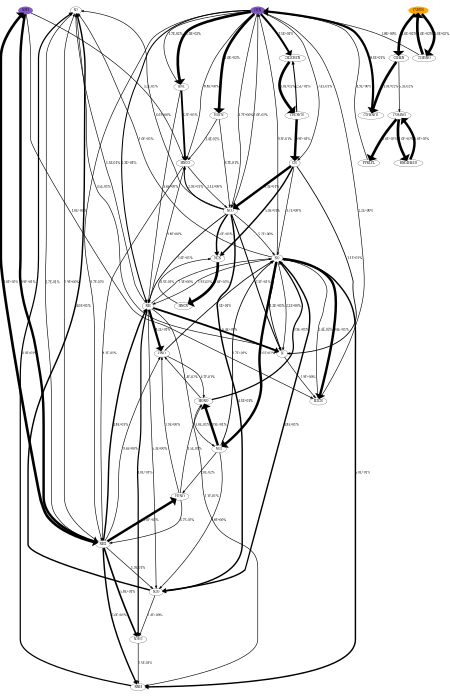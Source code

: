 digraph {
    graph [b="0,0,1558,558", rankdir=TB, center=true, splines=True, size="3,5!", dpi=400, ratio="fill"];
	NO -> N2 [label="1.0E+01%" fontcolor=black fontname=serif fontsize=16 penwidth=3]
	NO -> NNH [label="5.0E+01%" fontcolor=black fontname=serif fontsize=16 penwidth=7]
	NO -> NH [label="1.9E-02%" fontcolor=black fontname=serif fontsize=16 penwidth=3]
	NO -> N [label="2.2E+00%" fontcolor=black fontname=serif fontsize=16 penwidth=3]
	NO -> N2O [label="4.8E+01%" fontcolor=black fontname=serif fontsize=16 penwidth=7]
	NO -> NO2 [label="1.0E+02%" fontcolor=black fontname=serif fontsize=16 penwidth=12]
	NO -> HCN [label="9.3E-01%" fontcolor=black fontname=serif fontsize=16 penwidth=3]
	NO -> H2CN [label="9.6E+01%" fontcolor=black fontname=serif fontsize=16 penwidth=12]
	NO2 -> HONO [label="9.9E+01%" fontcolor=black fontname=serif fontsize=16 penwidth=12]
	NO2 -> H2NO [label="2.0E-02%" fontcolor=black fontname=serif fontsize=16 penwidth=3]
	NO2 -> N2O [label="1.8E+00%" fontcolor=black fontname=serif fontsize=16 penwidth=3]
	NO2 -> NO [label="1.7E+01%" fontcolor=black fontname=serif fontsize=16 penwidth=4]
	N -> N2 [label="3.5E-01%" fontcolor=black fontname=serif fontsize=16 penwidth=3]
	N -> NO [label="1.3E+01%" fontcolor=black fontname=serif fontsize=16 penwidth=4]
	N -> H2CN [label="2.9E+00%" fontcolor=black fontname=serif fontsize=16 penwidth=3]
	HCN -> NH2 [label="9.7E-02%" fontcolor=black fontname=serif fontsize=16 penwidth=3]
	HCN -> NH [label="2.3E+01%" fontcolor=black fontname=serif fontsize=16 penwidth=5]
	HCN -> HNC [label="1.0E+02%" fontcolor=black fontname=serif fontsize=16 penwidth=13]
	HCN -> CN [label="7.4E-01%" fontcolor=black fontname=serif fontsize=16 penwidth=3]
	HCN -> HNCO [label="8.8E+00%" fontcolor=black fontname=serif fontsize=16 penwidth=3]
	HCN -> NCO [label="4.7E+00%" fontcolor=black fontname=serif fontsize=16 penwidth=3]
	HCN -> CH2CHCN [label="7.5E+01%" fontcolor=black fontname=serif fontsize=16 penwidth=10]
	HCN -> HOCN [label="1.0E+02%" fontcolor=black fontname=serif fontsize=16 penwidth=13]
	H2CN -> NO [label="2.4E-02%" fontcolor=black fontname=serif fontsize=16 penwidth=3]
	H2CN -> HCN [label="2.2E+00%" fontcolor=black fontname=serif fontsize=16 penwidth=3]
	N2O -> N2 [label="4.0E+01%" fontcolor=black fontname=serif fontsize=16 penwidth=7]
	N2O -> N2H2 [label="2.4E+00%" fontcolor=black fontname=serif fontsize=16 penwidth=3]
	NH3 -> NH2 [label="9.9E+01%" fontcolor=black fontname=serif fontsize=16 penwidth=12]
	NH3 -> HNCO [label="3.2E-01%" fontcolor=black fontname=serif fontsize=16 penwidth=3]
	NH3 -> H2CN [label="1.0E+00%" fontcolor=black fontname=serif fontsize=16 penwidth=3]
	N2 -> NH2 [label="1.7E-01%" fontcolor=black fontname=serif fontsize=16 penwidth=3]
	C5H5N -> C5H4N [label="1.0E+02%" fontcolor=black fontname=serif fontsize=16 penwidth=13]
	C5H5N -> C5H5NO [label="1.0E+02%" fontcolor=black fontname=serif fontsize=16 penwidth=13]
	NNH -> N2 [label="4.0E+01%" fontcolor=black fontname=serif fontsize=16 penwidth=6]
	NH -> N2 [label="1.5E-01%" fontcolor=black fontname=serif fontsize=16 penwidth=3]
	NH -> N2H2 [label="4.0E+01%" fontcolor=black fontname=serif fontsize=16 penwidth=6]
	NH -> NNH [label="1.1E-01%" fontcolor=black fontname=serif fontsize=16 penwidth=3]
	NH -> HNO [label="8.2E+01%" fontcolor=black fontname=serif fontsize=16 penwidth=11]
	NH -> N [label="6.4E+01%" fontcolor=black fontname=serif fontsize=16 penwidth=9]
	NH -> N2O [label="5.3E+00%" fontcolor=black fontname=serif fontsize=16 penwidth=3]
	NH -> NO [label="7.3E+00%" fontcolor=black fontname=serif fontsize=16 penwidth=3]
	HONO -> HNO [label="1.4E-02%" fontcolor=black fontname=serif fontsize=16 penwidth=3]
	HONO -> NO [label="3.9E+01%" fontcolor=black fontname=serif fontsize=16 penwidth=6]
	HONO -> NO2 [label="3.0E-01%" fontcolor=black fontname=serif fontsize=16 penwidth=3]
	H2NO -> NH2 [label="6.7E-02%" fontcolor=black fontname=serif fontsize=16 penwidth=3]
	H2NO -> HNO [label="7.9E+00%" fontcolor=black fontname=serif fontsize=16 penwidth=3]
	H2NO -> HONO [label="1.5E-01%" fontcolor=black fontname=serif fontsize=16 penwidth=3]
	NH2 -> N2 [label="2.9E+00%" fontcolor=black fontname=serif fontsize=16 penwidth=3]
	NH2 -> N2H2 [label="5.8E+01%" fontcolor=black fontname=serif fontsize=16 penwidth=8]
	NH2 -> NNH [label="5.0E+01%" fontcolor=black fontname=serif fontsize=16 penwidth=7]
	NH2 -> NH [label="4.8E+01%" fontcolor=black fontname=serif fontsize=16 penwidth=7]
	NH2 -> HNO [label="9.6E+00%" fontcolor=black fontname=serif fontsize=16 penwidth=3]
	NH2 -> H2NO [label="1.0E+02%" fontcolor=black fontname=serif fontsize=16 penwidth=12]
	NH2 -> N2O [label="1.9E-01%" fontcolor=black fontname=serif fontsize=16 penwidth=3]
	NH2 -> NH3 [label="1.0E+02%" fontcolor=black fontname=serif fontsize=16 penwidth=13]
	HNC -> NH [label="3.6E+00%" fontcolor=black fontname=serif fontsize=16 penwidth=3]
	HNC -> HCN [label="1.7E-02%" fontcolor=black fontname=serif fontsize=16 penwidth=3]
	HNC -> HNCO [label="6.2E+01%" fontcolor=black fontname=serif fontsize=16 penwidth=9]
	CN -> N [label="1.1E+01%" fontcolor=black fontname=serif fontsize=16 penwidth=4]
	CN -> NO [label="3.7E+00%" fontcolor=black fontname=serif fontsize=16 penwidth=3]
	CN -> NCO [label="9.3E+01%" fontcolor=black fontname=serif fontsize=16 penwidth=12]
	CN -> NCN [label="5.0E+01%" fontcolor=black fontname=serif fontsize=16 penwidth=7]
	HNCO -> NH2 [label="8.1E-01%" fontcolor=black fontname=serif fontsize=16 penwidth=3]
	HNCO -> NH [label="9.8E+00%" fontcolor=black fontname=serif fontsize=16 penwidth=3]
	HNCO -> NCO [label="2.1E+00%" fontcolor=black fontname=serif fontsize=16 penwidth=3]
	NCO -> N2 [label="6.6E+00%" fontcolor=black fontname=serif fontsize=16 penwidth=3]
	NCO -> NH [label="1.6E+01%" fontcolor=black fontname=serif fontsize=16 penwidth=4]
	NCO -> N [label="2.3E+01%" fontcolor=black fontname=serif fontsize=16 penwidth=5]
	NCO -> N2O [label="4.5E+01%" fontcolor=black fontname=serif fontsize=16 penwidth=7]
	NCO -> NO [label="5.2E+00%" fontcolor=black fontname=serif fontsize=16 penwidth=3]
	NCO -> HCN [label="1.0E-02%" fontcolor=black fontname=serif fontsize=16 penwidth=3]
	NCO -> HNCO [label="2.9E+01%" fontcolor=black fontname=serif fontsize=16 penwidth=5]
	NCO -> NCN [label="5.0E+01%" fontcolor=black fontname=serif fontsize=16 penwidth=7]
	CH2CHCN -> CHCHCN [label="1.0E+02%" fontcolor=black fontname=serif fontsize=16 penwidth=13]
	HOCN -> HNCO [label="1.4E-02%" fontcolor=black fontname=serif fontsize=16 penwidth=3]
	HOCN -> NCO [label="6.7E-01%" fontcolor=black fontname=serif fontsize=16 penwidth=3]
	N2H2 -> NNH [label="2.3E-01%" fontcolor=black fontname=serif fontsize=16 penwidth=3]
	C5H4N -> C5H4NO [label="5.3E-02%" fontcolor=black fontname=serif fontsize=16 penwidth=3]
	C5H4N -> C5H4NO2 [label="1.0E+02%" fontcolor=black fontname=serif fontsize=16 penwidth=13]
	C5H5NO -> HCN [label="6.8E+00%" fontcolor=black fontname=serif fontsize=16 penwidth=3]
	C5H5NO -> C5H5N [label="1.0E+02%" fontcolor=black fontname=serif fontsize=16 penwidth=13]
	HNO -> HONO [label="4.7E-01%" fontcolor=black fontname=serif fontsize=16 penwidth=3]
	HNO -> NO [label="1.5E+01%" fontcolor=black fontname=serif fontsize=16 penwidth=4]
	NCN -> HNCN [label="1.0E+02%" fontcolor=black fontname=serif fontsize=16 penwidth=13]
	CHCHCN -> CN [label="9.9E+01%" fontcolor=black fontname=serif fontsize=16 penwidth=12]
	CHCHCN -> CH2CHCN [label="2.5E+01%" fontcolor=black fontname=serif fontsize=16 penwidth=5]
	C5H4NO -> PYRLYL [label="1.0E+02%" fontcolor=black fontname=serif fontsize=16 penwidth=13]
	C5H4NO -> BNC4H4CO [label="1.0E+02%" fontcolor=black fontname=serif fontsize=16 penwidth=13]
	C5H4NO2 -> HCN [label="8.5E+01%" fontcolor=black fontname=serif fontsize=16 penwidth=11]
	HNCN -> NCN [label="4.3E-01%" fontcolor=black fontname=serif fontsize=16 penwidth=3]
	PYRLYL -> HCN [label="4.9E+00%" fontcolor=black fontname=serif fontsize=16 penwidth=3]
	BNC4H4CO -> C5H4NO [label="1.0E+02%" fontcolor=black fontname=serif fontsize=16 penwidth=12]
	NO [fontname=serif fontsize=16]
	NO2 [fontname=serif fontsize=16]
	N [fontname=serif fontsize=16]
	HCN [fontname=serif fontsize=16]
	H2CN [fontname=serif fontsize=16]
	N2O [fontname=serif fontsize=16]
	NH3 [fontname=serif fontsize=16]
	N2 [fontname=serif fontsize=16]
	C5H5N [fontname=serif fontsize=16]
	NNH [fontname=serif fontsize=16]
	NH [fontname=serif fontsize=16]
	HONO [fontname=serif fontsize=16]
	H2NO [fontname=serif fontsize=16]
	NH2 [fontname=serif fontsize=16]
	HNC [fontname=serif fontsize=16]
	CN [fontname=serif fontsize=16]
	HNCO [fontname=serif fontsize=16]
	NCO [fontname=serif fontsize=16]
	CH2CHCN [fontname=serif fontsize=16]
	HOCN [fontname=serif fontsize=16]
	N2H2 [fontname=serif fontsize=16]
	C5H4N [fontname=serif fontsize=16]
	C5H5NO [fontname=serif fontsize=16]
	HNO [fontname=serif fontsize=16]
	NCN [fontname=serif fontsize=16]
	CHCHCN [fontname=serif fontsize=16]
	C5H4NO [fontname=serif fontsize=16]
	C5H4NO2 [fontname=serif fontsize=16]
	HNCN [fontname=serif fontsize=16]
	PYRLYL [fontname=serif fontsize=16]
	BNC4H4CO [fontname=serif fontsize=16]
	HCN [color="#500dbab1" fillcolor="#500dbab1" style=filled]
	NH3 [color="#500dbab1" fillcolor="#500dbab1" style=filled]
	C5H5N [color=orange fillcolor=orange style=filled]

    {rank="source"; C5H5N,NH3,HCN,N2}
}